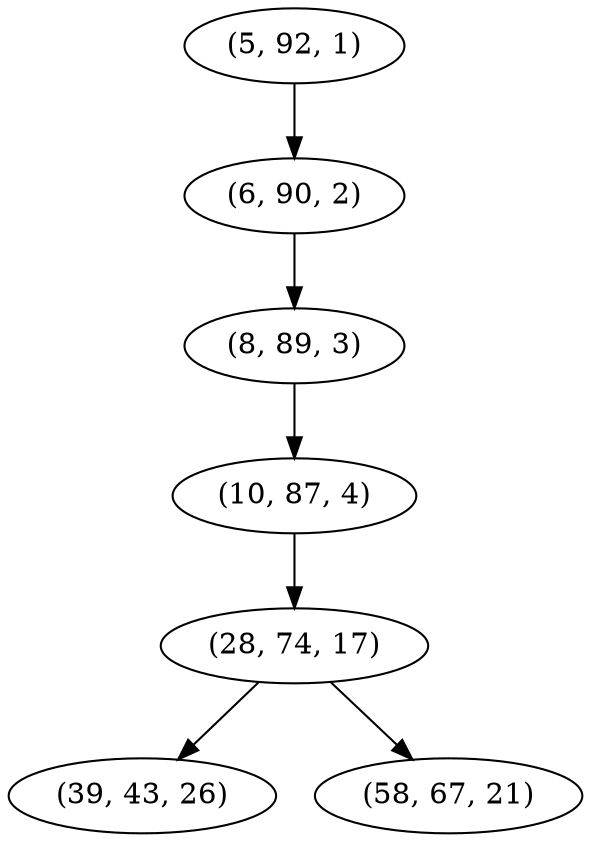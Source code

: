 digraph tree {
    "(5, 92, 1)";
    "(6, 90, 2)";
    "(8, 89, 3)";
    "(10, 87, 4)";
    "(28, 74, 17)";
    "(39, 43, 26)";
    "(58, 67, 21)";
    "(5, 92, 1)" -> "(6, 90, 2)";
    "(6, 90, 2)" -> "(8, 89, 3)";
    "(8, 89, 3)" -> "(10, 87, 4)";
    "(10, 87, 4)" -> "(28, 74, 17)";
    "(28, 74, 17)" -> "(39, 43, 26)";
    "(28, 74, 17)" -> "(58, 67, 21)";
}
